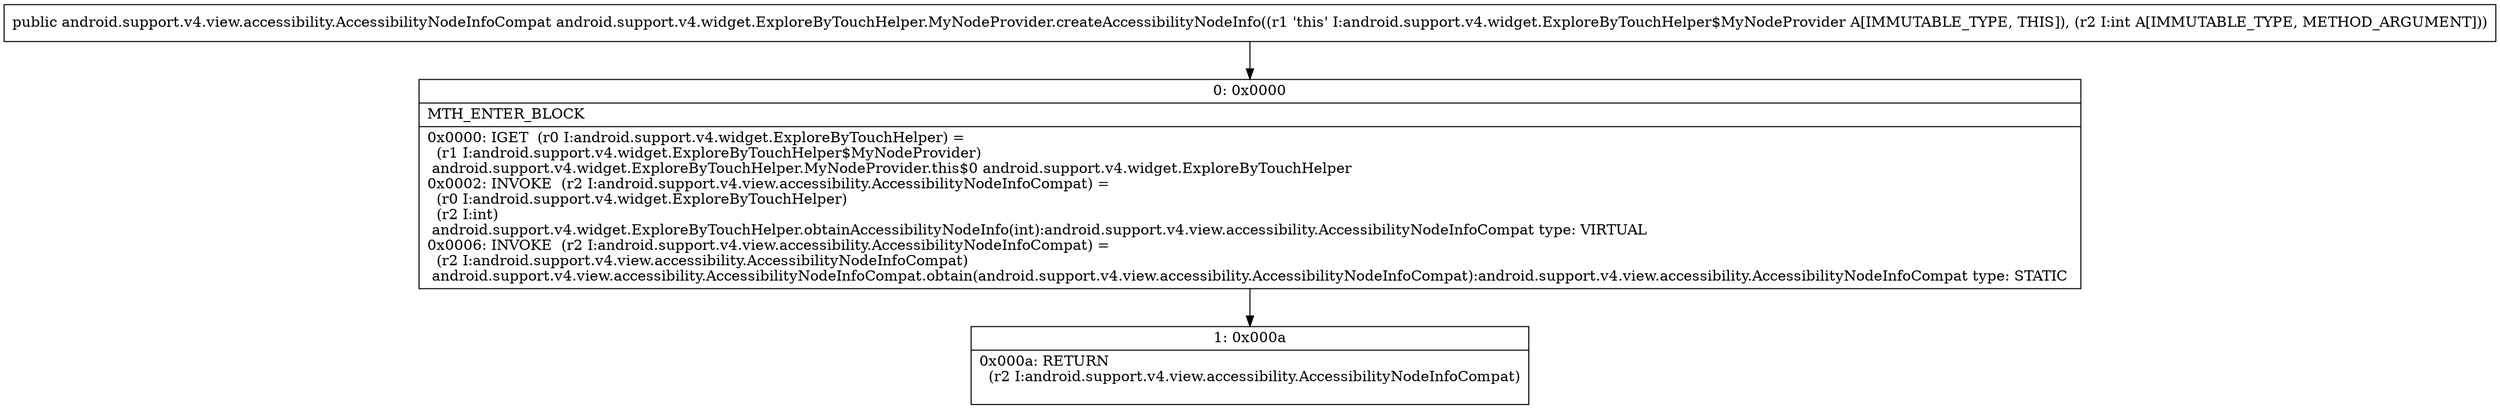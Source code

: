 digraph "CFG forandroid.support.v4.widget.ExploreByTouchHelper.MyNodeProvider.createAccessibilityNodeInfo(I)Landroid\/support\/v4\/view\/accessibility\/AccessibilityNodeInfoCompat;" {
Node_0 [shape=record,label="{0\:\ 0x0000|MTH_ENTER_BLOCK\l|0x0000: IGET  (r0 I:android.support.v4.widget.ExploreByTouchHelper) = \l  (r1 I:android.support.v4.widget.ExploreByTouchHelper$MyNodeProvider)\l android.support.v4.widget.ExploreByTouchHelper.MyNodeProvider.this$0 android.support.v4.widget.ExploreByTouchHelper \l0x0002: INVOKE  (r2 I:android.support.v4.view.accessibility.AccessibilityNodeInfoCompat) = \l  (r0 I:android.support.v4.widget.ExploreByTouchHelper)\l  (r2 I:int)\l android.support.v4.widget.ExploreByTouchHelper.obtainAccessibilityNodeInfo(int):android.support.v4.view.accessibility.AccessibilityNodeInfoCompat type: VIRTUAL \l0x0006: INVOKE  (r2 I:android.support.v4.view.accessibility.AccessibilityNodeInfoCompat) = \l  (r2 I:android.support.v4.view.accessibility.AccessibilityNodeInfoCompat)\l android.support.v4.view.accessibility.AccessibilityNodeInfoCompat.obtain(android.support.v4.view.accessibility.AccessibilityNodeInfoCompat):android.support.v4.view.accessibility.AccessibilityNodeInfoCompat type: STATIC \l}"];
Node_1 [shape=record,label="{1\:\ 0x000a|0x000a: RETURN  \l  (r2 I:android.support.v4.view.accessibility.AccessibilityNodeInfoCompat)\l \l}"];
MethodNode[shape=record,label="{public android.support.v4.view.accessibility.AccessibilityNodeInfoCompat android.support.v4.widget.ExploreByTouchHelper.MyNodeProvider.createAccessibilityNodeInfo((r1 'this' I:android.support.v4.widget.ExploreByTouchHelper$MyNodeProvider A[IMMUTABLE_TYPE, THIS]), (r2 I:int A[IMMUTABLE_TYPE, METHOD_ARGUMENT])) }"];
MethodNode -> Node_0;
Node_0 -> Node_1;
}

